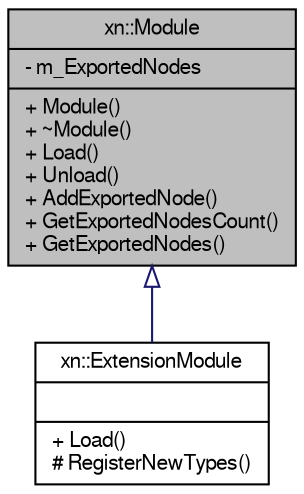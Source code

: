 digraph G
{
  edge [fontname="FreeSans",fontsize="10",labelfontname="FreeSans",labelfontsize="10"];
  node [fontname="FreeSans",fontsize="10",shape=record];
  Node1 [label="{xn::Module\n|- m_ExportedNodes\l|+ Module()\l+ ~Module()\l+ Load()\l+ Unload()\l+ AddExportedNode()\l+ GetExportedNodesCount()\l+ GetExportedNodes()\l}",height=0.2,width=0.4,color="black", fillcolor="grey75", style="filled" fontcolor="black"];
  Node1 -> Node2 [dir=back,color="midnightblue",fontsize="10",style="solid",arrowtail="empty",fontname="FreeSans"];
  Node2 [label="{xn::ExtensionModule\n||+ Load()\l# RegisterNewTypes()\l}",height=0.2,width=0.4,color="black", fillcolor="white", style="filled",URL="$classxn_1_1_extension_module.html"];
}
